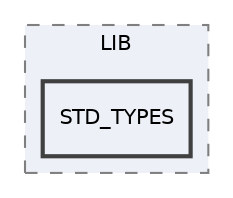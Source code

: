 digraph "C:/Users/Abnaby/Desktop/Unit_10_SecondTermProject/Unit_10_SecondTermProject/ECU1/ECU1_EntranceGate/ECU1_EntranceGate/LIB/STD_TYPES"
{
 // LATEX_PDF_SIZE
  edge [fontname="Helvetica",fontsize="10",labelfontname="Helvetica",labelfontsize="10"];
  node [fontname="Helvetica",fontsize="10",shape=record];
  compound=true
  subgraph clusterdir_8903c2bd059caa9672fba71be9c92043 {
    graph [ bgcolor="#edf0f7", pencolor="grey50", style="filled,dashed,", label="LIB", fontname="Helvetica", fontsize="10", URL="dir_8903c2bd059caa9672fba71be9c92043.html"]
  dir_b1220f6fd1c1993243cabf58482a62a8 [shape=box, label="STD_TYPES", style="filled,bold,", fillcolor="#edf0f7", color="grey25", URL="dir_b1220f6fd1c1993243cabf58482a62a8.html"];
  }
}
